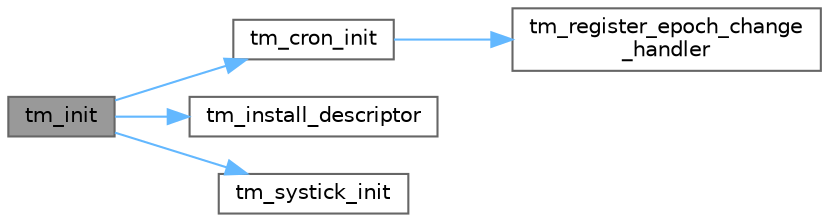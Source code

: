 digraph "tm_init"
{
 // INTERACTIVE_SVG=YES
 // LATEX_PDF_SIZE
  bgcolor="transparent";
  edge [fontname=Helvetica,fontsize=10,labelfontname=Helvetica,labelfontsize=10];
  node [fontname=Helvetica,fontsize=10,shape=box,height=0.2,width=0.4];
  rankdir="LR";
  Node1 [id="Node000001",label="tm_init",height=0.2,width=0.4,color="gray40", fillcolor="grey60", style="filled", fontcolor="black",tooltip="Intitialize time library constructs."];
  Node1 -> Node2 [id="edge1_Node000001_Node000002",color="steelblue1",style="solid",tooltip=" "];
  Node2 [id="Node000002",label="tm_cron_init",height=0.2,width=0.4,color="grey40", fillcolor="white", style="filled",URL="$cron_8c.html#a11dc7bae47b8fb891f0af6d3f95677b3",tooltip=" "];
  Node2 -> Node3 [id="edge2_Node000002_Node000003",color="steelblue1",style="solid",tooltip=" "];
  Node3 [id="Node000003",label="tm_register_epoch_change\l_handler",height=0.2,width=0.4,color="grey40", fillcolor="white", style="filled",URL="$time_8c.html#a542af40054156e483d8394af15fc0ac4",tooltip="Register a callback for changes to the epoch."];
  Node1 -> Node4 [id="edge3_Node000001_Node000004",color="steelblue1",style="solid",tooltip=" "];
  Node4 [id="Node000004",label="tm_install_descriptor",height=0.2,width=0.4,color="grey40", fillcolor="white", style="filled",URL="$time_8h.html#ae649a29fbd008c16730d843b6da0a7fc",tooltip="Install the time library descriptor to the application."];
  Node1 -> Node5 [id="edge4_Node000001_Node000005",color="steelblue1",style="solid",tooltip=" "];
  Node5 [id="Node000005",label="tm_systick_init",height=0.2,width=0.4,color="grey40", fillcolor="white", style="filled",URL="$systick_8c.html#a88c5b5393b5a88384a80b04ae1c63d75",tooltip=" "];
}
